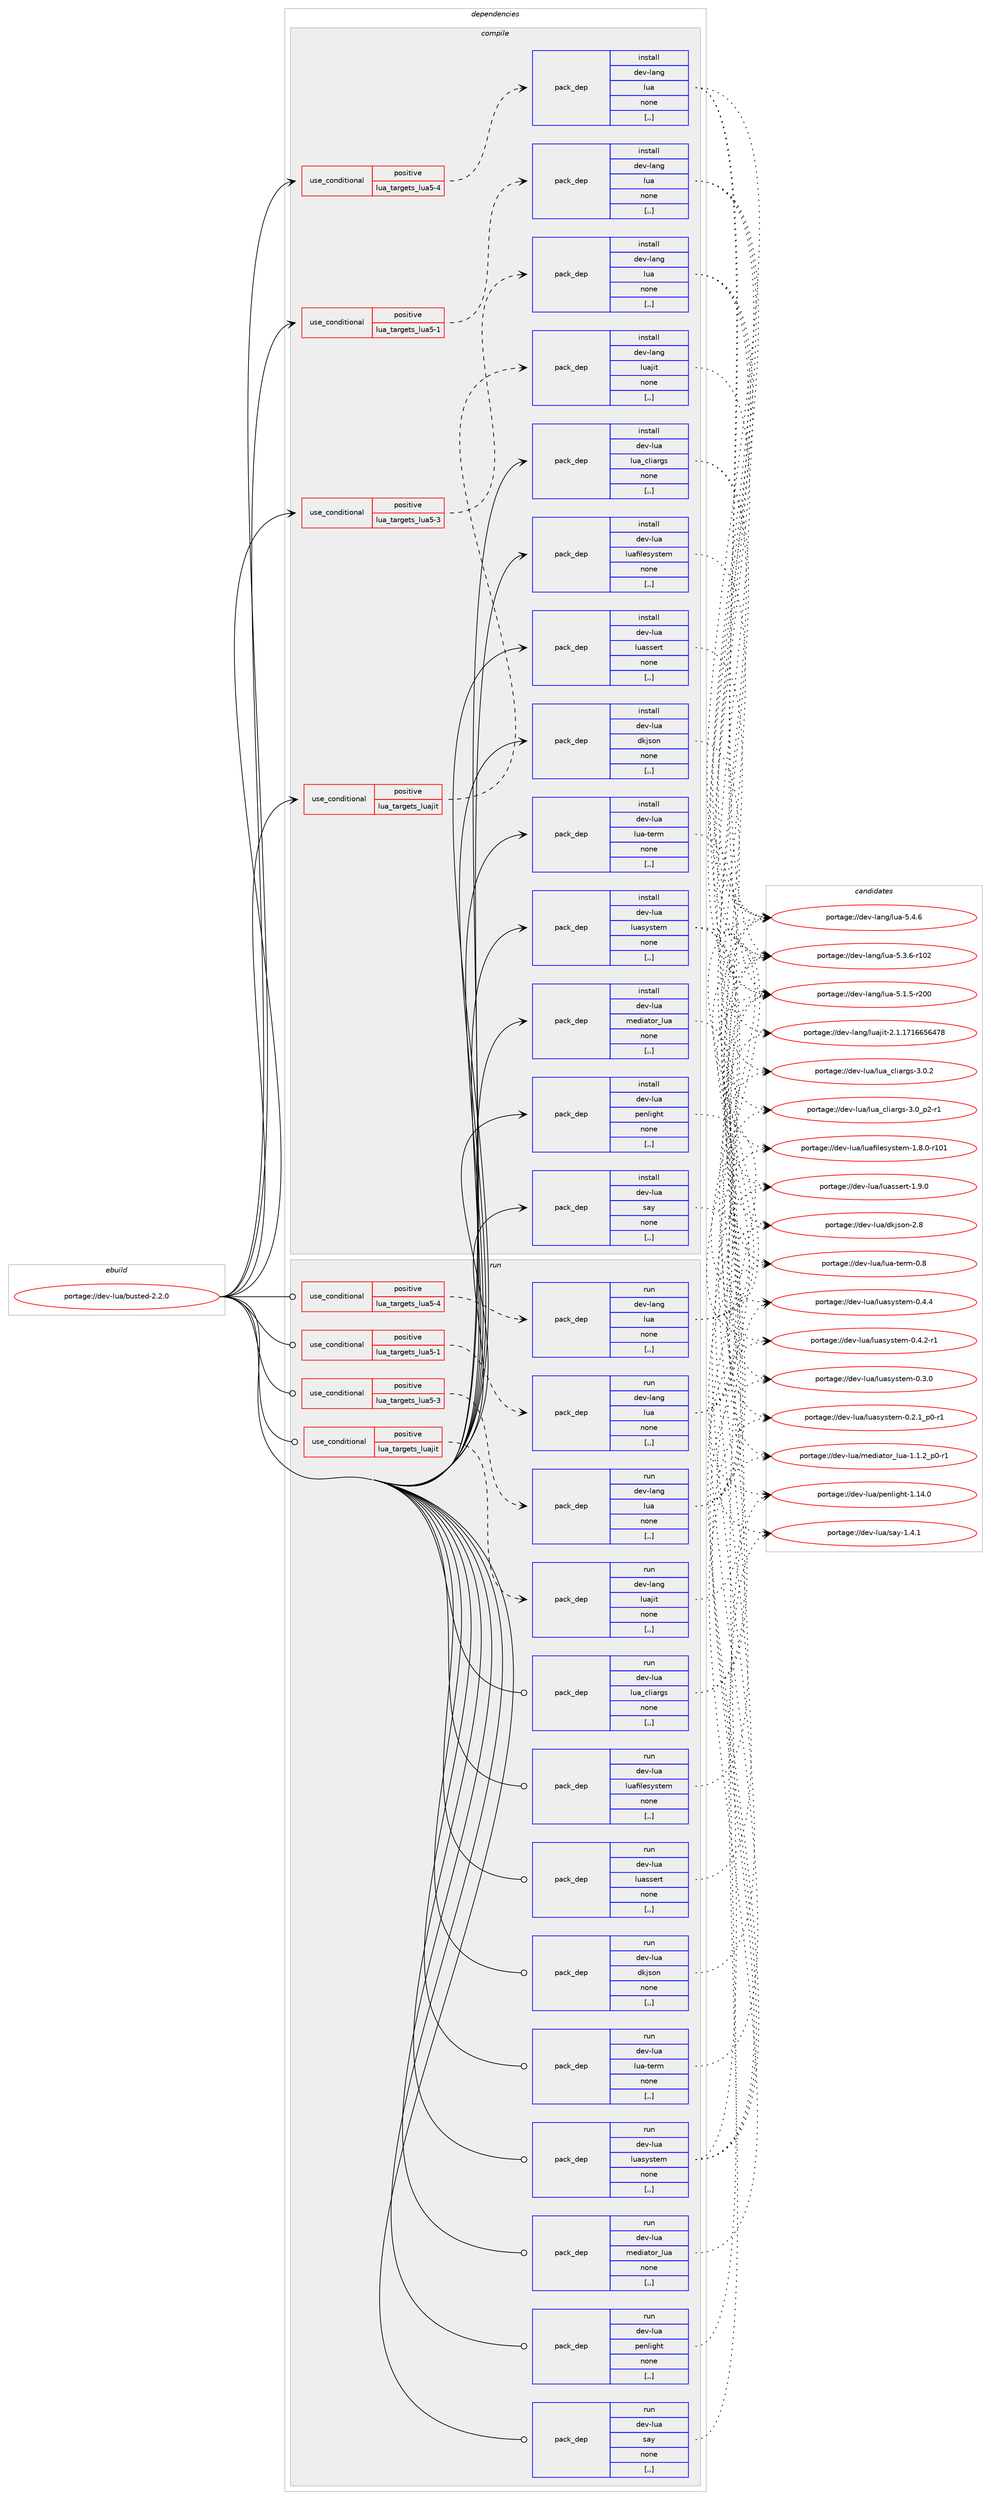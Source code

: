 digraph prolog {

# *************
# Graph options
# *************

newrank=true;
concentrate=true;
compound=true;
graph [rankdir=LR,fontname=Helvetica,fontsize=10,ranksep=1.5];#, ranksep=2.5, nodesep=0.2];
edge  [arrowhead=vee];
node  [fontname=Helvetica,fontsize=10];

# **********
# The ebuild
# **********

subgraph cluster_leftcol {
color=gray;
label=<<i>ebuild</i>>;
id [label="portage://dev-lua/busted-2.2.0", color=red, width=4, href="../dev-lua/busted-2.2.0.svg"];
}

# ****************
# The dependencies
# ****************

subgraph cluster_midcol {
color=gray;
label=<<i>dependencies</i>>;
subgraph cluster_compile {
fillcolor="#eeeeee";
style=filled;
label=<<i>compile</i>>;
subgraph cond159159 {
dependency610561 [label=<<TABLE BORDER="0" CELLBORDER="1" CELLSPACING="0" CELLPADDING="4"><TR><TD ROWSPAN="3" CELLPADDING="10">use_conditional</TD></TR><TR><TD>positive</TD></TR><TR><TD>lua_targets_lua5-1</TD></TR></TABLE>>, shape=none, color=red];
subgraph pack446633 {
dependency610562 [label=<<TABLE BORDER="0" CELLBORDER="1" CELLSPACING="0" CELLPADDING="4" WIDTH="220"><TR><TD ROWSPAN="6" CELLPADDING="30">pack_dep</TD></TR><TR><TD WIDTH="110">install</TD></TR><TR><TD>dev-lang</TD></TR><TR><TD>lua</TD></TR><TR><TD>none</TD></TR><TR><TD>[,,]</TD></TR></TABLE>>, shape=none, color=blue];
}
dependency610561:e -> dependency610562:w [weight=20,style="dashed",arrowhead="vee"];
}
id:e -> dependency610561:w [weight=20,style="solid",arrowhead="vee"];
subgraph cond159160 {
dependency610563 [label=<<TABLE BORDER="0" CELLBORDER="1" CELLSPACING="0" CELLPADDING="4"><TR><TD ROWSPAN="3" CELLPADDING="10">use_conditional</TD></TR><TR><TD>positive</TD></TR><TR><TD>lua_targets_lua5-3</TD></TR></TABLE>>, shape=none, color=red];
subgraph pack446634 {
dependency610564 [label=<<TABLE BORDER="0" CELLBORDER="1" CELLSPACING="0" CELLPADDING="4" WIDTH="220"><TR><TD ROWSPAN="6" CELLPADDING="30">pack_dep</TD></TR><TR><TD WIDTH="110">install</TD></TR><TR><TD>dev-lang</TD></TR><TR><TD>lua</TD></TR><TR><TD>none</TD></TR><TR><TD>[,,]</TD></TR></TABLE>>, shape=none, color=blue];
}
dependency610563:e -> dependency610564:w [weight=20,style="dashed",arrowhead="vee"];
}
id:e -> dependency610563:w [weight=20,style="solid",arrowhead="vee"];
subgraph cond159161 {
dependency610565 [label=<<TABLE BORDER="0" CELLBORDER="1" CELLSPACING="0" CELLPADDING="4"><TR><TD ROWSPAN="3" CELLPADDING="10">use_conditional</TD></TR><TR><TD>positive</TD></TR><TR><TD>lua_targets_lua5-4</TD></TR></TABLE>>, shape=none, color=red];
subgraph pack446635 {
dependency610566 [label=<<TABLE BORDER="0" CELLBORDER="1" CELLSPACING="0" CELLPADDING="4" WIDTH="220"><TR><TD ROWSPAN="6" CELLPADDING="30">pack_dep</TD></TR><TR><TD WIDTH="110">install</TD></TR><TR><TD>dev-lang</TD></TR><TR><TD>lua</TD></TR><TR><TD>none</TD></TR><TR><TD>[,,]</TD></TR></TABLE>>, shape=none, color=blue];
}
dependency610565:e -> dependency610566:w [weight=20,style="dashed",arrowhead="vee"];
}
id:e -> dependency610565:w [weight=20,style="solid",arrowhead="vee"];
subgraph cond159162 {
dependency610567 [label=<<TABLE BORDER="0" CELLBORDER="1" CELLSPACING="0" CELLPADDING="4"><TR><TD ROWSPAN="3" CELLPADDING="10">use_conditional</TD></TR><TR><TD>positive</TD></TR><TR><TD>lua_targets_luajit</TD></TR></TABLE>>, shape=none, color=red];
subgraph pack446636 {
dependency610568 [label=<<TABLE BORDER="0" CELLBORDER="1" CELLSPACING="0" CELLPADDING="4" WIDTH="220"><TR><TD ROWSPAN="6" CELLPADDING="30">pack_dep</TD></TR><TR><TD WIDTH="110">install</TD></TR><TR><TD>dev-lang</TD></TR><TR><TD>luajit</TD></TR><TR><TD>none</TD></TR><TR><TD>[,,]</TD></TR></TABLE>>, shape=none, color=blue];
}
dependency610567:e -> dependency610568:w [weight=20,style="dashed",arrowhead="vee"];
}
id:e -> dependency610567:w [weight=20,style="solid",arrowhead="vee"];
subgraph pack446637 {
dependency610569 [label=<<TABLE BORDER="0" CELLBORDER="1" CELLSPACING="0" CELLPADDING="4" WIDTH="220"><TR><TD ROWSPAN="6" CELLPADDING="30">pack_dep</TD></TR><TR><TD WIDTH="110">install</TD></TR><TR><TD>dev-lua</TD></TR><TR><TD>dkjson</TD></TR><TR><TD>none</TD></TR><TR><TD>[,,]</TD></TR></TABLE>>, shape=none, color=blue];
}
id:e -> dependency610569:w [weight=20,style="solid",arrowhead="vee"];
subgraph pack446638 {
dependency610570 [label=<<TABLE BORDER="0" CELLBORDER="1" CELLSPACING="0" CELLPADDING="4" WIDTH="220"><TR><TD ROWSPAN="6" CELLPADDING="30">pack_dep</TD></TR><TR><TD WIDTH="110">install</TD></TR><TR><TD>dev-lua</TD></TR><TR><TD>lua-term</TD></TR><TR><TD>none</TD></TR><TR><TD>[,,]</TD></TR></TABLE>>, shape=none, color=blue];
}
id:e -> dependency610570:w [weight=20,style="solid",arrowhead="vee"];
subgraph pack446639 {
dependency610571 [label=<<TABLE BORDER="0" CELLBORDER="1" CELLSPACING="0" CELLPADDING="4" WIDTH="220"><TR><TD ROWSPAN="6" CELLPADDING="30">pack_dep</TD></TR><TR><TD WIDTH="110">install</TD></TR><TR><TD>dev-lua</TD></TR><TR><TD>lua_cliargs</TD></TR><TR><TD>none</TD></TR><TR><TD>[,,]</TD></TR></TABLE>>, shape=none, color=blue];
}
id:e -> dependency610571:w [weight=20,style="solid",arrowhead="vee"];
subgraph pack446640 {
dependency610572 [label=<<TABLE BORDER="0" CELLBORDER="1" CELLSPACING="0" CELLPADDING="4" WIDTH="220"><TR><TD ROWSPAN="6" CELLPADDING="30">pack_dep</TD></TR><TR><TD WIDTH="110">install</TD></TR><TR><TD>dev-lua</TD></TR><TR><TD>luafilesystem</TD></TR><TR><TD>none</TD></TR><TR><TD>[,,]</TD></TR></TABLE>>, shape=none, color=blue];
}
id:e -> dependency610572:w [weight=20,style="solid",arrowhead="vee"];
subgraph pack446641 {
dependency610573 [label=<<TABLE BORDER="0" CELLBORDER="1" CELLSPACING="0" CELLPADDING="4" WIDTH="220"><TR><TD ROWSPAN="6" CELLPADDING="30">pack_dep</TD></TR><TR><TD WIDTH="110">install</TD></TR><TR><TD>dev-lua</TD></TR><TR><TD>luassert</TD></TR><TR><TD>none</TD></TR><TR><TD>[,,]</TD></TR></TABLE>>, shape=none, color=blue];
}
id:e -> dependency610573:w [weight=20,style="solid",arrowhead="vee"];
subgraph pack446642 {
dependency610574 [label=<<TABLE BORDER="0" CELLBORDER="1" CELLSPACING="0" CELLPADDING="4" WIDTH="220"><TR><TD ROWSPAN="6" CELLPADDING="30">pack_dep</TD></TR><TR><TD WIDTH="110">install</TD></TR><TR><TD>dev-lua</TD></TR><TR><TD>luasystem</TD></TR><TR><TD>none</TD></TR><TR><TD>[,,]</TD></TR></TABLE>>, shape=none, color=blue];
}
id:e -> dependency610574:w [weight=20,style="solid",arrowhead="vee"];
subgraph pack446643 {
dependency610575 [label=<<TABLE BORDER="0" CELLBORDER="1" CELLSPACING="0" CELLPADDING="4" WIDTH="220"><TR><TD ROWSPAN="6" CELLPADDING="30">pack_dep</TD></TR><TR><TD WIDTH="110">install</TD></TR><TR><TD>dev-lua</TD></TR><TR><TD>mediator_lua</TD></TR><TR><TD>none</TD></TR><TR><TD>[,,]</TD></TR></TABLE>>, shape=none, color=blue];
}
id:e -> dependency610575:w [weight=20,style="solid",arrowhead="vee"];
subgraph pack446644 {
dependency610576 [label=<<TABLE BORDER="0" CELLBORDER="1" CELLSPACING="0" CELLPADDING="4" WIDTH="220"><TR><TD ROWSPAN="6" CELLPADDING="30">pack_dep</TD></TR><TR><TD WIDTH="110">install</TD></TR><TR><TD>dev-lua</TD></TR><TR><TD>penlight</TD></TR><TR><TD>none</TD></TR><TR><TD>[,,]</TD></TR></TABLE>>, shape=none, color=blue];
}
id:e -> dependency610576:w [weight=20,style="solid",arrowhead="vee"];
subgraph pack446645 {
dependency610577 [label=<<TABLE BORDER="0" CELLBORDER="1" CELLSPACING="0" CELLPADDING="4" WIDTH="220"><TR><TD ROWSPAN="6" CELLPADDING="30">pack_dep</TD></TR><TR><TD WIDTH="110">install</TD></TR><TR><TD>dev-lua</TD></TR><TR><TD>say</TD></TR><TR><TD>none</TD></TR><TR><TD>[,,]</TD></TR></TABLE>>, shape=none, color=blue];
}
id:e -> dependency610577:w [weight=20,style="solid",arrowhead="vee"];
}
subgraph cluster_compileandrun {
fillcolor="#eeeeee";
style=filled;
label=<<i>compile and run</i>>;
}
subgraph cluster_run {
fillcolor="#eeeeee";
style=filled;
label=<<i>run</i>>;
subgraph cond159163 {
dependency610578 [label=<<TABLE BORDER="0" CELLBORDER="1" CELLSPACING="0" CELLPADDING="4"><TR><TD ROWSPAN="3" CELLPADDING="10">use_conditional</TD></TR><TR><TD>positive</TD></TR><TR><TD>lua_targets_lua5-1</TD></TR></TABLE>>, shape=none, color=red];
subgraph pack446646 {
dependency610579 [label=<<TABLE BORDER="0" CELLBORDER="1" CELLSPACING="0" CELLPADDING="4" WIDTH="220"><TR><TD ROWSPAN="6" CELLPADDING="30">pack_dep</TD></TR><TR><TD WIDTH="110">run</TD></TR><TR><TD>dev-lang</TD></TR><TR><TD>lua</TD></TR><TR><TD>none</TD></TR><TR><TD>[,,]</TD></TR></TABLE>>, shape=none, color=blue];
}
dependency610578:e -> dependency610579:w [weight=20,style="dashed",arrowhead="vee"];
}
id:e -> dependency610578:w [weight=20,style="solid",arrowhead="odot"];
subgraph cond159164 {
dependency610580 [label=<<TABLE BORDER="0" CELLBORDER="1" CELLSPACING="0" CELLPADDING="4"><TR><TD ROWSPAN="3" CELLPADDING="10">use_conditional</TD></TR><TR><TD>positive</TD></TR><TR><TD>lua_targets_lua5-3</TD></TR></TABLE>>, shape=none, color=red];
subgraph pack446647 {
dependency610581 [label=<<TABLE BORDER="0" CELLBORDER="1" CELLSPACING="0" CELLPADDING="4" WIDTH="220"><TR><TD ROWSPAN="6" CELLPADDING="30">pack_dep</TD></TR><TR><TD WIDTH="110">run</TD></TR><TR><TD>dev-lang</TD></TR><TR><TD>lua</TD></TR><TR><TD>none</TD></TR><TR><TD>[,,]</TD></TR></TABLE>>, shape=none, color=blue];
}
dependency610580:e -> dependency610581:w [weight=20,style="dashed",arrowhead="vee"];
}
id:e -> dependency610580:w [weight=20,style="solid",arrowhead="odot"];
subgraph cond159165 {
dependency610582 [label=<<TABLE BORDER="0" CELLBORDER="1" CELLSPACING="0" CELLPADDING="4"><TR><TD ROWSPAN="3" CELLPADDING="10">use_conditional</TD></TR><TR><TD>positive</TD></TR><TR><TD>lua_targets_lua5-4</TD></TR></TABLE>>, shape=none, color=red];
subgraph pack446648 {
dependency610583 [label=<<TABLE BORDER="0" CELLBORDER="1" CELLSPACING="0" CELLPADDING="4" WIDTH="220"><TR><TD ROWSPAN="6" CELLPADDING="30">pack_dep</TD></TR><TR><TD WIDTH="110">run</TD></TR><TR><TD>dev-lang</TD></TR><TR><TD>lua</TD></TR><TR><TD>none</TD></TR><TR><TD>[,,]</TD></TR></TABLE>>, shape=none, color=blue];
}
dependency610582:e -> dependency610583:w [weight=20,style="dashed",arrowhead="vee"];
}
id:e -> dependency610582:w [weight=20,style="solid",arrowhead="odot"];
subgraph cond159166 {
dependency610584 [label=<<TABLE BORDER="0" CELLBORDER="1" CELLSPACING="0" CELLPADDING="4"><TR><TD ROWSPAN="3" CELLPADDING="10">use_conditional</TD></TR><TR><TD>positive</TD></TR><TR><TD>lua_targets_luajit</TD></TR></TABLE>>, shape=none, color=red];
subgraph pack446649 {
dependency610585 [label=<<TABLE BORDER="0" CELLBORDER="1" CELLSPACING="0" CELLPADDING="4" WIDTH="220"><TR><TD ROWSPAN="6" CELLPADDING="30">pack_dep</TD></TR><TR><TD WIDTH="110">run</TD></TR><TR><TD>dev-lang</TD></TR><TR><TD>luajit</TD></TR><TR><TD>none</TD></TR><TR><TD>[,,]</TD></TR></TABLE>>, shape=none, color=blue];
}
dependency610584:e -> dependency610585:w [weight=20,style="dashed",arrowhead="vee"];
}
id:e -> dependency610584:w [weight=20,style="solid",arrowhead="odot"];
subgraph pack446650 {
dependency610586 [label=<<TABLE BORDER="0" CELLBORDER="1" CELLSPACING="0" CELLPADDING="4" WIDTH="220"><TR><TD ROWSPAN="6" CELLPADDING="30">pack_dep</TD></TR><TR><TD WIDTH="110">run</TD></TR><TR><TD>dev-lua</TD></TR><TR><TD>dkjson</TD></TR><TR><TD>none</TD></TR><TR><TD>[,,]</TD></TR></TABLE>>, shape=none, color=blue];
}
id:e -> dependency610586:w [weight=20,style="solid",arrowhead="odot"];
subgraph pack446651 {
dependency610587 [label=<<TABLE BORDER="0" CELLBORDER="1" CELLSPACING="0" CELLPADDING="4" WIDTH="220"><TR><TD ROWSPAN="6" CELLPADDING="30">pack_dep</TD></TR><TR><TD WIDTH="110">run</TD></TR><TR><TD>dev-lua</TD></TR><TR><TD>lua-term</TD></TR><TR><TD>none</TD></TR><TR><TD>[,,]</TD></TR></TABLE>>, shape=none, color=blue];
}
id:e -> dependency610587:w [weight=20,style="solid",arrowhead="odot"];
subgraph pack446652 {
dependency610588 [label=<<TABLE BORDER="0" CELLBORDER="1" CELLSPACING="0" CELLPADDING="4" WIDTH="220"><TR><TD ROWSPAN="6" CELLPADDING="30">pack_dep</TD></TR><TR><TD WIDTH="110">run</TD></TR><TR><TD>dev-lua</TD></TR><TR><TD>lua_cliargs</TD></TR><TR><TD>none</TD></TR><TR><TD>[,,]</TD></TR></TABLE>>, shape=none, color=blue];
}
id:e -> dependency610588:w [weight=20,style="solid",arrowhead="odot"];
subgraph pack446653 {
dependency610589 [label=<<TABLE BORDER="0" CELLBORDER="1" CELLSPACING="0" CELLPADDING="4" WIDTH="220"><TR><TD ROWSPAN="6" CELLPADDING="30">pack_dep</TD></TR><TR><TD WIDTH="110">run</TD></TR><TR><TD>dev-lua</TD></TR><TR><TD>luafilesystem</TD></TR><TR><TD>none</TD></TR><TR><TD>[,,]</TD></TR></TABLE>>, shape=none, color=blue];
}
id:e -> dependency610589:w [weight=20,style="solid",arrowhead="odot"];
subgraph pack446654 {
dependency610590 [label=<<TABLE BORDER="0" CELLBORDER="1" CELLSPACING="0" CELLPADDING="4" WIDTH="220"><TR><TD ROWSPAN="6" CELLPADDING="30">pack_dep</TD></TR><TR><TD WIDTH="110">run</TD></TR><TR><TD>dev-lua</TD></TR><TR><TD>luassert</TD></TR><TR><TD>none</TD></TR><TR><TD>[,,]</TD></TR></TABLE>>, shape=none, color=blue];
}
id:e -> dependency610590:w [weight=20,style="solid",arrowhead="odot"];
subgraph pack446655 {
dependency610591 [label=<<TABLE BORDER="0" CELLBORDER="1" CELLSPACING="0" CELLPADDING="4" WIDTH="220"><TR><TD ROWSPAN="6" CELLPADDING="30">pack_dep</TD></TR><TR><TD WIDTH="110">run</TD></TR><TR><TD>dev-lua</TD></TR><TR><TD>luasystem</TD></TR><TR><TD>none</TD></TR><TR><TD>[,,]</TD></TR></TABLE>>, shape=none, color=blue];
}
id:e -> dependency610591:w [weight=20,style="solid",arrowhead="odot"];
subgraph pack446656 {
dependency610592 [label=<<TABLE BORDER="0" CELLBORDER="1" CELLSPACING="0" CELLPADDING="4" WIDTH="220"><TR><TD ROWSPAN="6" CELLPADDING="30">pack_dep</TD></TR><TR><TD WIDTH="110">run</TD></TR><TR><TD>dev-lua</TD></TR><TR><TD>mediator_lua</TD></TR><TR><TD>none</TD></TR><TR><TD>[,,]</TD></TR></TABLE>>, shape=none, color=blue];
}
id:e -> dependency610592:w [weight=20,style="solid",arrowhead="odot"];
subgraph pack446657 {
dependency610593 [label=<<TABLE BORDER="0" CELLBORDER="1" CELLSPACING="0" CELLPADDING="4" WIDTH="220"><TR><TD ROWSPAN="6" CELLPADDING="30">pack_dep</TD></TR><TR><TD WIDTH="110">run</TD></TR><TR><TD>dev-lua</TD></TR><TR><TD>penlight</TD></TR><TR><TD>none</TD></TR><TR><TD>[,,]</TD></TR></TABLE>>, shape=none, color=blue];
}
id:e -> dependency610593:w [weight=20,style="solid",arrowhead="odot"];
subgraph pack446658 {
dependency610594 [label=<<TABLE BORDER="0" CELLBORDER="1" CELLSPACING="0" CELLPADDING="4" WIDTH="220"><TR><TD ROWSPAN="6" CELLPADDING="30">pack_dep</TD></TR><TR><TD WIDTH="110">run</TD></TR><TR><TD>dev-lua</TD></TR><TR><TD>say</TD></TR><TR><TD>none</TD></TR><TR><TD>[,,]</TD></TR></TABLE>>, shape=none, color=blue];
}
id:e -> dependency610594:w [weight=20,style="solid",arrowhead="odot"];
}
}

# **************
# The candidates
# **************

subgraph cluster_choices {
rank=same;
color=gray;
label=<<i>candidates</i>>;

subgraph choice446633 {
color=black;
nodesep=1;
choice10010111845108971101034710811797455346524654 [label="portage://dev-lang/lua-5.4.6", color=red, width=4,href="../dev-lang/lua-5.4.6.svg"];
choice1001011184510897110103471081179745534651465445114494850 [label="portage://dev-lang/lua-5.3.6-r102", color=red, width=4,href="../dev-lang/lua-5.3.6-r102.svg"];
choice1001011184510897110103471081179745534649465345114504848 [label="portage://dev-lang/lua-5.1.5-r200", color=red, width=4,href="../dev-lang/lua-5.1.5-r200.svg"];
dependency610562:e -> choice10010111845108971101034710811797455346524654:w [style=dotted,weight="100"];
dependency610562:e -> choice1001011184510897110103471081179745534651465445114494850:w [style=dotted,weight="100"];
dependency610562:e -> choice1001011184510897110103471081179745534649465345114504848:w [style=dotted,weight="100"];
}
subgraph choice446634 {
color=black;
nodesep=1;
choice10010111845108971101034710811797455346524654 [label="portage://dev-lang/lua-5.4.6", color=red, width=4,href="../dev-lang/lua-5.4.6.svg"];
choice1001011184510897110103471081179745534651465445114494850 [label="portage://dev-lang/lua-5.3.6-r102", color=red, width=4,href="../dev-lang/lua-5.3.6-r102.svg"];
choice1001011184510897110103471081179745534649465345114504848 [label="portage://dev-lang/lua-5.1.5-r200", color=red, width=4,href="../dev-lang/lua-5.1.5-r200.svg"];
dependency610564:e -> choice10010111845108971101034710811797455346524654:w [style=dotted,weight="100"];
dependency610564:e -> choice1001011184510897110103471081179745534651465445114494850:w [style=dotted,weight="100"];
dependency610564:e -> choice1001011184510897110103471081179745534649465345114504848:w [style=dotted,weight="100"];
}
subgraph choice446635 {
color=black;
nodesep=1;
choice10010111845108971101034710811797455346524654 [label="portage://dev-lang/lua-5.4.6", color=red, width=4,href="../dev-lang/lua-5.4.6.svg"];
choice1001011184510897110103471081179745534651465445114494850 [label="portage://dev-lang/lua-5.3.6-r102", color=red, width=4,href="../dev-lang/lua-5.3.6-r102.svg"];
choice1001011184510897110103471081179745534649465345114504848 [label="portage://dev-lang/lua-5.1.5-r200", color=red, width=4,href="../dev-lang/lua-5.1.5-r200.svg"];
dependency610566:e -> choice10010111845108971101034710811797455346524654:w [style=dotted,weight="100"];
dependency610566:e -> choice1001011184510897110103471081179745534651465445114494850:w [style=dotted,weight="100"];
dependency610566:e -> choice1001011184510897110103471081179745534649465345114504848:w [style=dotted,weight="100"];
}
subgraph choice446636 {
color=black;
nodesep=1;
choice10010111845108971101034710811797106105116455046494649554954545354525556 [label="portage://dev-lang/luajit-2.1.1716656478", color=red, width=4,href="../dev-lang/luajit-2.1.1716656478.svg"];
dependency610568:e -> choice10010111845108971101034710811797106105116455046494649554954545354525556:w [style=dotted,weight="100"];
}
subgraph choice446637 {
color=black;
nodesep=1;
choice10010111845108117974710010710611511111045504656 [label="portage://dev-lua/dkjson-2.8", color=red, width=4,href="../dev-lua/dkjson-2.8.svg"];
dependency610569:e -> choice10010111845108117974710010710611511111045504656:w [style=dotted,weight="100"];
}
subgraph choice446638 {
color=black;
nodesep=1;
choice100101118451081179747108117974511610111410945484656 [label="portage://dev-lua/lua-term-0.8", color=red, width=4,href="../dev-lua/lua-term-0.8.svg"];
dependency610570:e -> choice100101118451081179747108117974511610111410945484656:w [style=dotted,weight="100"];
}
subgraph choice446639 {
color=black;
nodesep=1;
choice10010111845108117974710811797959910810597114103115455146484650 [label="portage://dev-lua/lua_cliargs-3.0.2", color=red, width=4,href="../dev-lua/lua_cliargs-3.0.2.svg"];
choice100101118451081179747108117979599108105971141031154551464895112504511449 [label="portage://dev-lua/lua_cliargs-3.0_p2-r1", color=red, width=4,href="../dev-lua/lua_cliargs-3.0_p2-r1.svg"];
dependency610571:e -> choice10010111845108117974710811797959910810597114103115455146484650:w [style=dotted,weight="100"];
dependency610571:e -> choice100101118451081179747108117979599108105971141031154551464895112504511449:w [style=dotted,weight="100"];
}
subgraph choice446640 {
color=black;
nodesep=1;
choice1001011184510811797471081179710210510810111512111511610110945494656464845114494849 [label="portage://dev-lua/luafilesystem-1.8.0-r101", color=red, width=4,href="../dev-lua/luafilesystem-1.8.0-r101.svg"];
dependency610572:e -> choice1001011184510811797471081179710210510810111512111511610110945494656464845114494849:w [style=dotted,weight="100"];
}
subgraph choice446641 {
color=black;
nodesep=1;
choice10010111845108117974710811797115115101114116454946574648 [label="portage://dev-lua/luassert-1.9.0", color=red, width=4,href="../dev-lua/luassert-1.9.0.svg"];
dependency610573:e -> choice10010111845108117974710811797115115101114116454946574648:w [style=dotted,weight="100"];
}
subgraph choice446642 {
color=black;
nodesep=1;
choice10010111845108117974710811797115121115116101109454846524652 [label="portage://dev-lua/luasystem-0.4.4", color=red, width=4,href="../dev-lua/luasystem-0.4.4.svg"];
choice100101118451081179747108117971151211151161011094548465246504511449 [label="portage://dev-lua/luasystem-0.4.2-r1", color=red, width=4,href="../dev-lua/luasystem-0.4.2-r1.svg"];
choice10010111845108117974710811797115121115116101109454846514648 [label="portage://dev-lua/luasystem-0.3.0", color=red, width=4,href="../dev-lua/luasystem-0.3.0.svg"];
choice1001011184510811797471081179711512111511610110945484650464995112484511449 [label="portage://dev-lua/luasystem-0.2.1_p0-r1", color=red, width=4,href="../dev-lua/luasystem-0.2.1_p0-r1.svg"];
dependency610574:e -> choice10010111845108117974710811797115121115116101109454846524652:w [style=dotted,weight="100"];
dependency610574:e -> choice100101118451081179747108117971151211151161011094548465246504511449:w [style=dotted,weight="100"];
dependency610574:e -> choice10010111845108117974710811797115121115116101109454846514648:w [style=dotted,weight="100"];
dependency610574:e -> choice1001011184510811797471081179711512111511610110945484650464995112484511449:w [style=dotted,weight="100"];
}
subgraph choice446643 {
color=black;
nodesep=1;
choice10010111845108117974710910110010597116111114951081179745494649465095112484511449 [label="portage://dev-lua/mediator_lua-1.1.2_p0-r1", color=red, width=4,href="../dev-lua/mediator_lua-1.1.2_p0-r1.svg"];
dependency610575:e -> choice10010111845108117974710910110010597116111114951081179745494649465095112484511449:w [style=dotted,weight="100"];
}
subgraph choice446644 {
color=black;
nodesep=1;
choice10010111845108117974711210111010810510310411645494649524648 [label="portage://dev-lua/penlight-1.14.0", color=red, width=4,href="../dev-lua/penlight-1.14.0.svg"];
dependency610576:e -> choice10010111845108117974711210111010810510310411645494649524648:w [style=dotted,weight="100"];
}
subgraph choice446645 {
color=black;
nodesep=1;
choice10010111845108117974711597121454946524649 [label="portage://dev-lua/say-1.4.1", color=red, width=4,href="../dev-lua/say-1.4.1.svg"];
dependency610577:e -> choice10010111845108117974711597121454946524649:w [style=dotted,weight="100"];
}
subgraph choice446646 {
color=black;
nodesep=1;
choice10010111845108971101034710811797455346524654 [label="portage://dev-lang/lua-5.4.6", color=red, width=4,href="../dev-lang/lua-5.4.6.svg"];
choice1001011184510897110103471081179745534651465445114494850 [label="portage://dev-lang/lua-5.3.6-r102", color=red, width=4,href="../dev-lang/lua-5.3.6-r102.svg"];
choice1001011184510897110103471081179745534649465345114504848 [label="portage://dev-lang/lua-5.1.5-r200", color=red, width=4,href="../dev-lang/lua-5.1.5-r200.svg"];
dependency610579:e -> choice10010111845108971101034710811797455346524654:w [style=dotted,weight="100"];
dependency610579:e -> choice1001011184510897110103471081179745534651465445114494850:w [style=dotted,weight="100"];
dependency610579:e -> choice1001011184510897110103471081179745534649465345114504848:w [style=dotted,weight="100"];
}
subgraph choice446647 {
color=black;
nodesep=1;
choice10010111845108971101034710811797455346524654 [label="portage://dev-lang/lua-5.4.6", color=red, width=4,href="../dev-lang/lua-5.4.6.svg"];
choice1001011184510897110103471081179745534651465445114494850 [label="portage://dev-lang/lua-5.3.6-r102", color=red, width=4,href="../dev-lang/lua-5.3.6-r102.svg"];
choice1001011184510897110103471081179745534649465345114504848 [label="portage://dev-lang/lua-5.1.5-r200", color=red, width=4,href="../dev-lang/lua-5.1.5-r200.svg"];
dependency610581:e -> choice10010111845108971101034710811797455346524654:w [style=dotted,weight="100"];
dependency610581:e -> choice1001011184510897110103471081179745534651465445114494850:w [style=dotted,weight="100"];
dependency610581:e -> choice1001011184510897110103471081179745534649465345114504848:w [style=dotted,weight="100"];
}
subgraph choice446648 {
color=black;
nodesep=1;
choice10010111845108971101034710811797455346524654 [label="portage://dev-lang/lua-5.4.6", color=red, width=4,href="../dev-lang/lua-5.4.6.svg"];
choice1001011184510897110103471081179745534651465445114494850 [label="portage://dev-lang/lua-5.3.6-r102", color=red, width=4,href="../dev-lang/lua-5.3.6-r102.svg"];
choice1001011184510897110103471081179745534649465345114504848 [label="portage://dev-lang/lua-5.1.5-r200", color=red, width=4,href="../dev-lang/lua-5.1.5-r200.svg"];
dependency610583:e -> choice10010111845108971101034710811797455346524654:w [style=dotted,weight="100"];
dependency610583:e -> choice1001011184510897110103471081179745534651465445114494850:w [style=dotted,weight="100"];
dependency610583:e -> choice1001011184510897110103471081179745534649465345114504848:w [style=dotted,weight="100"];
}
subgraph choice446649 {
color=black;
nodesep=1;
choice10010111845108971101034710811797106105116455046494649554954545354525556 [label="portage://dev-lang/luajit-2.1.1716656478", color=red, width=4,href="../dev-lang/luajit-2.1.1716656478.svg"];
dependency610585:e -> choice10010111845108971101034710811797106105116455046494649554954545354525556:w [style=dotted,weight="100"];
}
subgraph choice446650 {
color=black;
nodesep=1;
choice10010111845108117974710010710611511111045504656 [label="portage://dev-lua/dkjson-2.8", color=red, width=4,href="../dev-lua/dkjson-2.8.svg"];
dependency610586:e -> choice10010111845108117974710010710611511111045504656:w [style=dotted,weight="100"];
}
subgraph choice446651 {
color=black;
nodesep=1;
choice100101118451081179747108117974511610111410945484656 [label="portage://dev-lua/lua-term-0.8", color=red, width=4,href="../dev-lua/lua-term-0.8.svg"];
dependency610587:e -> choice100101118451081179747108117974511610111410945484656:w [style=dotted,weight="100"];
}
subgraph choice446652 {
color=black;
nodesep=1;
choice10010111845108117974710811797959910810597114103115455146484650 [label="portage://dev-lua/lua_cliargs-3.0.2", color=red, width=4,href="../dev-lua/lua_cliargs-3.0.2.svg"];
choice100101118451081179747108117979599108105971141031154551464895112504511449 [label="portage://dev-lua/lua_cliargs-3.0_p2-r1", color=red, width=4,href="../dev-lua/lua_cliargs-3.0_p2-r1.svg"];
dependency610588:e -> choice10010111845108117974710811797959910810597114103115455146484650:w [style=dotted,weight="100"];
dependency610588:e -> choice100101118451081179747108117979599108105971141031154551464895112504511449:w [style=dotted,weight="100"];
}
subgraph choice446653 {
color=black;
nodesep=1;
choice1001011184510811797471081179710210510810111512111511610110945494656464845114494849 [label="portage://dev-lua/luafilesystem-1.8.0-r101", color=red, width=4,href="../dev-lua/luafilesystem-1.8.0-r101.svg"];
dependency610589:e -> choice1001011184510811797471081179710210510810111512111511610110945494656464845114494849:w [style=dotted,weight="100"];
}
subgraph choice446654 {
color=black;
nodesep=1;
choice10010111845108117974710811797115115101114116454946574648 [label="portage://dev-lua/luassert-1.9.0", color=red, width=4,href="../dev-lua/luassert-1.9.0.svg"];
dependency610590:e -> choice10010111845108117974710811797115115101114116454946574648:w [style=dotted,weight="100"];
}
subgraph choice446655 {
color=black;
nodesep=1;
choice10010111845108117974710811797115121115116101109454846524652 [label="portage://dev-lua/luasystem-0.4.4", color=red, width=4,href="../dev-lua/luasystem-0.4.4.svg"];
choice100101118451081179747108117971151211151161011094548465246504511449 [label="portage://dev-lua/luasystem-0.4.2-r1", color=red, width=4,href="../dev-lua/luasystem-0.4.2-r1.svg"];
choice10010111845108117974710811797115121115116101109454846514648 [label="portage://dev-lua/luasystem-0.3.0", color=red, width=4,href="../dev-lua/luasystem-0.3.0.svg"];
choice1001011184510811797471081179711512111511610110945484650464995112484511449 [label="portage://dev-lua/luasystem-0.2.1_p0-r1", color=red, width=4,href="../dev-lua/luasystem-0.2.1_p0-r1.svg"];
dependency610591:e -> choice10010111845108117974710811797115121115116101109454846524652:w [style=dotted,weight="100"];
dependency610591:e -> choice100101118451081179747108117971151211151161011094548465246504511449:w [style=dotted,weight="100"];
dependency610591:e -> choice10010111845108117974710811797115121115116101109454846514648:w [style=dotted,weight="100"];
dependency610591:e -> choice1001011184510811797471081179711512111511610110945484650464995112484511449:w [style=dotted,weight="100"];
}
subgraph choice446656 {
color=black;
nodesep=1;
choice10010111845108117974710910110010597116111114951081179745494649465095112484511449 [label="portage://dev-lua/mediator_lua-1.1.2_p0-r1", color=red, width=4,href="../dev-lua/mediator_lua-1.1.2_p0-r1.svg"];
dependency610592:e -> choice10010111845108117974710910110010597116111114951081179745494649465095112484511449:w [style=dotted,weight="100"];
}
subgraph choice446657 {
color=black;
nodesep=1;
choice10010111845108117974711210111010810510310411645494649524648 [label="portage://dev-lua/penlight-1.14.0", color=red, width=4,href="../dev-lua/penlight-1.14.0.svg"];
dependency610593:e -> choice10010111845108117974711210111010810510310411645494649524648:w [style=dotted,weight="100"];
}
subgraph choice446658 {
color=black;
nodesep=1;
choice10010111845108117974711597121454946524649 [label="portage://dev-lua/say-1.4.1", color=red, width=4,href="../dev-lua/say-1.4.1.svg"];
dependency610594:e -> choice10010111845108117974711597121454946524649:w [style=dotted,weight="100"];
}
}

}

